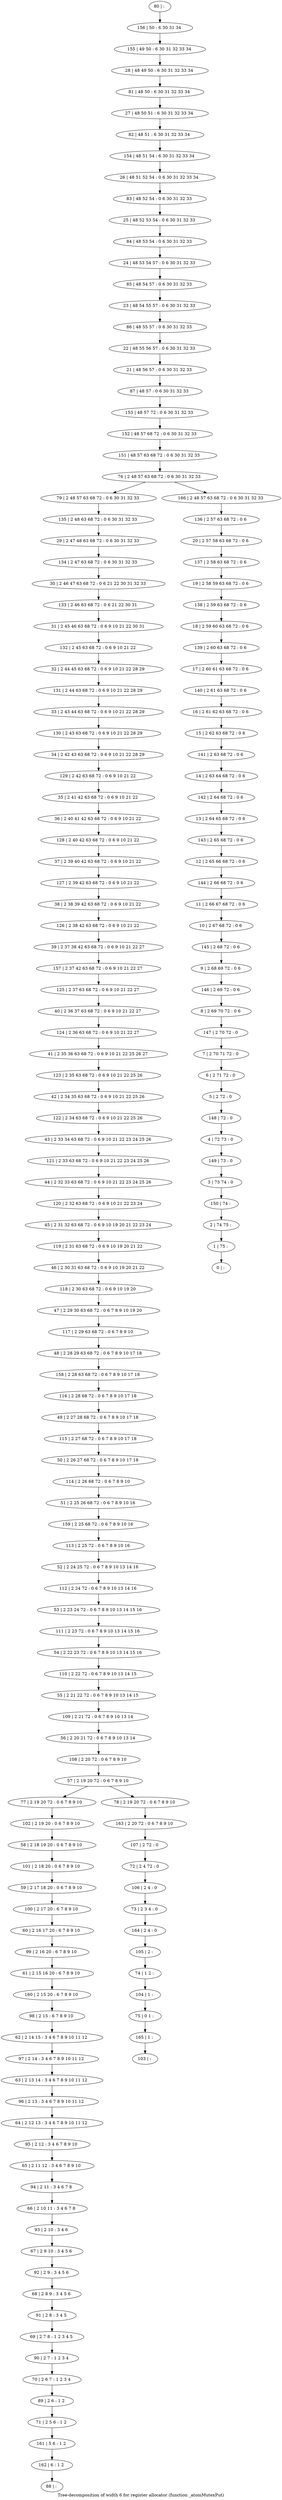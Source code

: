 digraph G {
graph [label="Tree-decomposition of width 6 for register allocator (function _atomMutexPut)"]
0[label="0 | : "];
1[label="1 | 75 : "];
2[label="2 | 74 75 : "];
3[label="3 | 73 74 : 0 "];
4[label="4 | 72 73 : 0 "];
5[label="5 | 2 72 : 0 "];
6[label="6 | 2 71 72 : 0 "];
7[label="7 | 2 70 71 72 : 0 "];
8[label="8 | 2 69 70 72 : 0 6 "];
9[label="9 | 2 68 69 72 : 0 6 "];
10[label="10 | 2 67 68 72 : 0 6 "];
11[label="11 | 2 66 67 68 72 : 0 6 "];
12[label="12 | 2 65 66 68 72 : 0 6 "];
13[label="13 | 2 64 65 68 72 : 0 6 "];
14[label="14 | 2 63 64 68 72 : 0 6 "];
15[label="15 | 2 62 63 68 72 : 0 6 "];
16[label="16 | 2 61 62 63 68 72 : 0 6 "];
17[label="17 | 2 60 61 63 68 72 : 0 6 "];
18[label="18 | 2 59 60 63 68 72 : 0 6 "];
19[label="19 | 2 58 59 63 68 72 : 0 6 "];
20[label="20 | 2 57 58 63 68 72 : 0 6 "];
21[label="21 | 48 56 57 : 0 6 30 31 32 33 "];
22[label="22 | 48 55 56 57 : 0 6 30 31 32 33 "];
23[label="23 | 48 54 55 57 : 0 6 30 31 32 33 "];
24[label="24 | 48 53 54 57 : 0 6 30 31 32 33 "];
25[label="25 | 48 52 53 54 : 0 6 30 31 32 33 "];
26[label="26 | 48 51 52 54 : 0 6 30 31 32 33 34 "];
27[label="27 | 48 50 51 : 6 30 31 32 33 34 "];
28[label="28 | 48 49 50 : 6 30 31 32 33 34 "];
29[label="29 | 2 47 48 63 68 72 : 0 6 30 31 32 33 "];
30[label="30 | 2 46 47 63 68 72 : 0 6 21 22 30 31 32 33 "];
31[label="31 | 2 45 46 63 68 72 : 0 6 9 10 21 22 30 31 "];
32[label="32 | 2 44 45 63 68 72 : 0 6 9 10 21 22 28 29 "];
33[label="33 | 2 43 44 63 68 72 : 0 6 9 10 21 22 28 29 "];
34[label="34 | 2 42 43 63 68 72 : 0 6 9 10 21 22 28 29 "];
35[label="35 | 2 41 42 63 68 72 : 0 6 9 10 21 22 "];
36[label="36 | 2 40 41 42 63 68 72 : 0 6 9 10 21 22 "];
37[label="37 | 2 39 40 42 63 68 72 : 0 6 9 10 21 22 "];
38[label="38 | 2 38 39 42 63 68 72 : 0 6 9 10 21 22 "];
39[label="39 | 2 37 38 42 63 68 72 : 0 6 9 10 21 22 27 "];
40[label="40 | 2 36 37 63 68 72 : 0 6 9 10 21 22 27 "];
41[label="41 | 2 35 36 63 68 72 : 0 6 9 10 21 22 25 26 27 "];
42[label="42 | 2 34 35 63 68 72 : 0 6 9 10 21 22 25 26 "];
43[label="43 | 2 33 34 63 68 72 : 0 6 9 10 21 22 23 24 25 26 "];
44[label="44 | 2 32 33 63 68 72 : 0 6 9 10 21 22 23 24 25 26 "];
45[label="45 | 2 31 32 63 68 72 : 0 6 9 10 19 20 21 22 23 24 "];
46[label="46 | 2 30 31 63 68 72 : 0 6 9 10 19 20 21 22 "];
47[label="47 | 2 29 30 63 68 72 : 0 6 7 8 9 10 19 20 "];
48[label="48 | 2 28 29 63 68 72 : 0 6 7 8 9 10 17 18 "];
49[label="49 | 2 27 28 68 72 : 0 6 7 8 9 10 17 18 "];
50[label="50 | 2 26 27 68 72 : 0 6 7 8 9 10 17 18 "];
51[label="51 | 2 25 26 68 72 : 0 6 7 8 9 10 16 "];
52[label="52 | 2 24 25 72 : 0 6 7 8 9 10 13 14 16 "];
53[label="53 | 2 23 24 72 : 0 6 7 8 9 10 13 14 15 16 "];
54[label="54 | 2 22 23 72 : 0 6 7 8 9 10 13 14 15 16 "];
55[label="55 | 2 21 22 72 : 0 6 7 8 9 10 13 14 15 "];
56[label="56 | 2 20 21 72 : 0 6 7 8 9 10 13 14 "];
57[label="57 | 2 19 20 72 : 0 6 7 8 9 10 "];
58[label="58 | 2 18 19 20 : 0 6 7 8 9 10 "];
59[label="59 | 2 17 18 20 : 0 6 7 8 9 10 "];
60[label="60 | 2 16 17 20 : 6 7 8 9 10 "];
61[label="61 | 2 15 16 20 : 6 7 8 9 10 "];
62[label="62 | 2 14 15 : 3 4 6 7 8 9 10 11 12 "];
63[label="63 | 2 13 14 : 3 4 6 7 8 9 10 11 12 "];
64[label="64 | 2 12 13 : 3 4 6 7 8 9 10 11 12 "];
65[label="65 | 2 11 12 : 3 4 6 7 8 9 10 "];
66[label="66 | 2 10 11 : 3 4 6 7 8 "];
67[label="67 | 2 9 10 : 3 4 5 6 "];
68[label="68 | 2 8 9 : 3 4 5 6 "];
69[label="69 | 2 7 8 : 1 2 3 4 5 "];
70[label="70 | 2 6 7 : 1 2 3 4 "];
71[label="71 | 2 5 6 : 1 2 "];
72[label="72 | 2 4 72 : 0 "];
73[label="73 | 2 3 4 : 0 "];
74[label="74 | 1 2 : "];
75[label="75 | 0 1 : "];
76[label="76 | 2 48 57 63 68 72 : 0 6 30 31 32 33 "];
77[label="77 | 2 19 20 72 : 0 6 7 8 9 10 "];
78[label="78 | 2 19 20 72 : 0 6 7 8 9 10 "];
79[label="79 | 2 48 57 63 68 72 : 0 6 30 31 32 33 "];
80[label="80 | : "];
81[label="81 | 48 50 : 6 30 31 32 33 34 "];
82[label="82 | 48 51 : 6 30 31 32 33 34 "];
83[label="83 | 48 52 54 : 0 6 30 31 32 33 "];
84[label="84 | 48 53 54 : 0 6 30 31 32 33 "];
85[label="85 | 48 54 57 : 0 6 30 31 32 33 "];
86[label="86 | 48 55 57 : 0 6 30 31 32 33 "];
87[label="87 | 48 57 : 0 6 30 31 32 33 "];
88[label="88 | : "];
89[label="89 | 2 6 : 1 2 "];
90[label="90 | 2 7 : 1 2 3 4 "];
91[label="91 | 2 8 : 3 4 5 "];
92[label="92 | 2 9 : 3 4 5 6 "];
93[label="93 | 2 10 : 3 4 6 "];
94[label="94 | 2 11 : 3 4 6 7 8 "];
95[label="95 | 2 12 : 3 4 6 7 8 9 10 "];
96[label="96 | 2 13 : 3 4 6 7 8 9 10 11 12 "];
97[label="97 | 2 14 : 3 4 6 7 8 9 10 11 12 "];
98[label="98 | 2 15 : 6 7 8 9 10 "];
99[label="99 | 2 16 20 : 6 7 8 9 10 "];
100[label="100 | 2 17 20 : 6 7 8 9 10 "];
101[label="101 | 2 18 20 : 0 6 7 8 9 10 "];
102[label="102 | 2 19 20 : 0 6 7 8 9 10 "];
103[label="103 | : "];
104[label="104 | 1 : "];
105[label="105 | 2 : "];
106[label="106 | 2 4 : 0 "];
107[label="107 | 2 72 : 0 "];
108[label="108 | 2 20 72 : 0 6 7 8 9 10 "];
109[label="109 | 2 21 72 : 0 6 7 8 9 10 13 14 "];
110[label="110 | 2 22 72 : 0 6 7 8 9 10 13 14 15 "];
111[label="111 | 2 23 72 : 0 6 7 8 9 10 13 14 15 16 "];
112[label="112 | 2 24 72 : 0 6 7 8 9 10 13 14 16 "];
113[label="113 | 2 25 72 : 0 6 7 8 9 10 16 "];
114[label="114 | 2 26 68 72 : 0 6 7 8 9 10 "];
115[label="115 | 2 27 68 72 : 0 6 7 8 9 10 17 18 "];
116[label="116 | 2 28 68 72 : 0 6 7 8 9 10 17 18 "];
117[label="117 | 2 29 63 68 72 : 0 6 7 8 9 10 "];
118[label="118 | 2 30 63 68 72 : 0 6 9 10 19 20 "];
119[label="119 | 2 31 63 68 72 : 0 6 9 10 19 20 21 22 "];
120[label="120 | 2 32 63 68 72 : 0 6 9 10 21 22 23 24 "];
121[label="121 | 2 33 63 68 72 : 0 6 9 10 21 22 23 24 25 26 "];
122[label="122 | 2 34 63 68 72 : 0 6 9 10 21 22 25 26 "];
123[label="123 | 2 35 63 68 72 : 0 6 9 10 21 22 25 26 "];
124[label="124 | 2 36 63 68 72 : 0 6 9 10 21 22 27 "];
125[label="125 | 2 37 63 68 72 : 0 6 9 10 21 22 27 "];
126[label="126 | 2 38 42 63 68 72 : 0 6 9 10 21 22 "];
127[label="127 | 2 39 42 63 68 72 : 0 6 9 10 21 22 "];
128[label="128 | 2 40 42 63 68 72 : 0 6 9 10 21 22 "];
129[label="129 | 2 42 63 68 72 : 0 6 9 10 21 22 "];
130[label="130 | 2 43 63 68 72 : 0 6 9 10 21 22 28 29 "];
131[label="131 | 2 44 63 68 72 : 0 6 9 10 21 22 28 29 "];
132[label="132 | 2 45 63 68 72 : 0 6 9 10 21 22 "];
133[label="133 | 2 46 63 68 72 : 0 6 21 22 30 31 "];
134[label="134 | 2 47 63 68 72 : 0 6 30 31 32 33 "];
135[label="135 | 2 48 63 68 72 : 0 6 30 31 32 33 "];
136[label="136 | 2 57 63 68 72 : 0 6 "];
137[label="137 | 2 58 63 68 72 : 0 6 "];
138[label="138 | 2 59 63 68 72 : 0 6 "];
139[label="139 | 2 60 63 68 72 : 0 6 "];
140[label="140 | 2 61 63 68 72 : 0 6 "];
141[label="141 | 2 63 68 72 : 0 6 "];
142[label="142 | 2 64 68 72 : 0 6 "];
143[label="143 | 2 65 68 72 : 0 6 "];
144[label="144 | 2 66 68 72 : 0 6 "];
145[label="145 | 2 68 72 : 0 6 "];
146[label="146 | 2 69 72 : 0 6 "];
147[label="147 | 2 70 72 : 0 "];
148[label="148 | 72 : 0 "];
149[label="149 | 73 : 0 "];
150[label="150 | 74 : "];
151[label="151 | 48 57 63 68 72 : 0 6 30 31 32 33 "];
152[label="152 | 48 57 68 72 : 0 6 30 31 32 33 "];
153[label="153 | 48 57 72 : 0 6 30 31 32 33 "];
154[label="154 | 48 51 54 : 6 30 31 32 33 34 "];
155[label="155 | 49 50 : 6 30 31 32 33 34 "];
156[label="156 | 50 : 6 30 31 34 "];
157[label="157 | 2 37 42 63 68 72 : 0 6 9 10 21 22 27 "];
158[label="158 | 2 28 63 68 72 : 0 6 7 8 9 10 17 18 "];
159[label="159 | 2 25 68 72 : 0 6 7 8 9 10 16 "];
160[label="160 | 2 15 20 : 6 7 8 9 10 "];
161[label="161 | 5 6 : 1 2 "];
162[label="162 | 6 : 1 2 "];
163[label="163 | 2 20 72 : 0 6 7 8 9 10 "];
164[label="164 | 2 4 : 0 "];
165[label="165 | 1 : "];
166[label="166 | 2 48 57 63 68 72 : 0 6 30 31 32 33 "];
35->36 ;
57->77 ;
57->78 ;
89->71 ;
70->89 ;
90->70 ;
69->90 ;
91->69 ;
68->91 ;
92->68 ;
67->92 ;
93->67 ;
66->93 ;
94->66 ;
65->94 ;
95->65 ;
64->95 ;
96->64 ;
63->96 ;
97->63 ;
62->97 ;
98->62 ;
99->61 ;
60->99 ;
100->60 ;
59->100 ;
101->59 ;
58->101 ;
102->58 ;
77->102 ;
104->75 ;
74->104 ;
105->74 ;
106->73 ;
72->106 ;
107->72 ;
108->57 ;
56->108 ;
109->56 ;
55->109 ;
110->55 ;
54->110 ;
111->54 ;
53->111 ;
112->53 ;
52->112 ;
113->52 ;
114->51 ;
50->114 ;
115->50 ;
49->115 ;
116->49 ;
117->48 ;
47->117 ;
118->47 ;
46->118 ;
119->46 ;
45->119 ;
120->45 ;
44->120 ;
121->44 ;
43->121 ;
122->43 ;
42->122 ;
123->42 ;
41->123 ;
124->41 ;
40->124 ;
125->40 ;
126->39 ;
38->126 ;
127->38 ;
37->127 ;
128->37 ;
36->128 ;
129->35 ;
34->129 ;
130->34 ;
33->130 ;
131->33 ;
32->131 ;
132->32 ;
31->132 ;
133->31 ;
30->133 ;
134->30 ;
29->134 ;
135->29 ;
79->135 ;
157->125 ;
39->157 ;
158->116 ;
48->158 ;
159->113 ;
51->159 ;
160->98 ;
61->160 ;
71->161 ;
162->88 ;
161->162 ;
163->107 ;
78->163 ;
164->105 ;
73->164 ;
165->103 ;
75->165 ;
80->156 ;
156->155 ;
155->28 ;
28->81 ;
81->27 ;
27->82 ;
82->154 ;
154->26 ;
26->83 ;
83->25 ;
25->84 ;
84->24 ;
24->85 ;
85->23 ;
23->86 ;
86->22 ;
22->21 ;
21->87 ;
87->153 ;
153->152 ;
152->151 ;
151->76 ;
136->20 ;
20->137 ;
137->19 ;
19->138 ;
138->18 ;
18->139 ;
139->17 ;
17->140 ;
140->16 ;
16->15 ;
15->141 ;
141->14 ;
14->142 ;
142->13 ;
13->143 ;
143->12 ;
12->144 ;
144->11 ;
11->10 ;
10->145 ;
145->9 ;
9->146 ;
146->8 ;
8->147 ;
147->7 ;
7->6 ;
6->5 ;
5->148 ;
148->4 ;
4->149 ;
149->3 ;
3->150 ;
150->2 ;
2->1 ;
1->0 ;
166->136 ;
76->79 ;
76->166 ;
}
